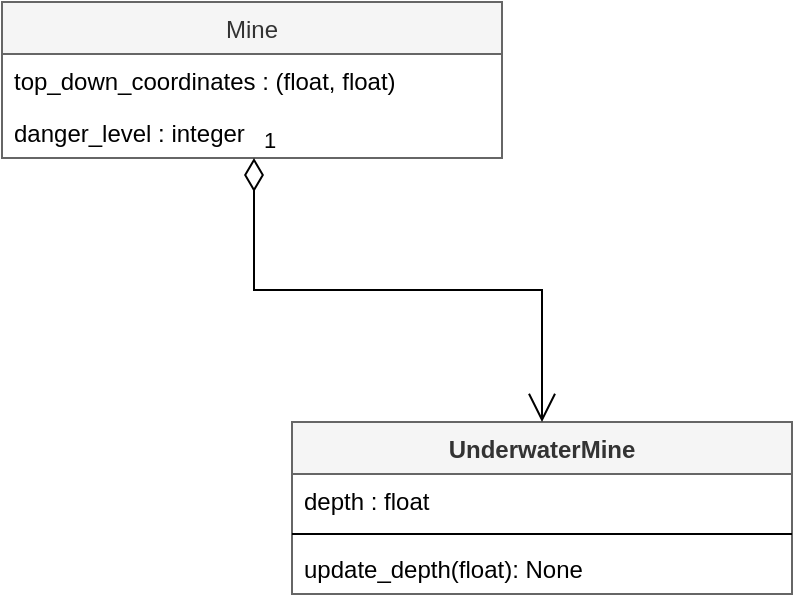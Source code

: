 <mxfile version="20.2.7" type="device"><diagram id="9AvwCyKTO93M8feio29M" name="Page-1"><mxGraphModel dx="1182" dy="732" grid="1" gridSize="10" guides="1" tooltips="1" connect="1" arrows="1" fold="1" page="1" pageScale="1" pageWidth="850" pageHeight="1100" math="0" shadow="0"><root><mxCell id="0"/><mxCell id="1" parent="0"/><mxCell id="sAZ0-IJWfl_ji8psVAmO-1" value="Mine" style="swimlane;fontStyle=0;childLayout=stackLayout;horizontal=1;startSize=26;fillColor=#f5f5f5;horizontalStack=0;resizeParent=1;resizeParentMax=0;resizeLast=0;collapsible=1;marginBottom=0;strokeColor=#666666;fontColor=#333333;" vertex="1" parent="1"><mxGeometry x="20" y="30" width="250" height="78" as="geometry"/></mxCell><mxCell id="sAZ0-IJWfl_ji8psVAmO-2" value="top_down_coordinates : (float, float)" style="text;strokeColor=none;fillColor=none;align=left;verticalAlign=top;spacingLeft=4;spacingRight=4;overflow=hidden;rotatable=0;points=[[0,0.5],[1,0.5]];portConstraint=eastwest;" vertex="1" parent="sAZ0-IJWfl_ji8psVAmO-1"><mxGeometry y="26" width="250" height="26" as="geometry"/></mxCell><mxCell id="sAZ0-IJWfl_ji8psVAmO-3" value="danger_level : integer" style="text;strokeColor=none;fillColor=none;align=left;verticalAlign=top;spacingLeft=4;spacingRight=4;overflow=hidden;rotatable=0;points=[[0,0.5],[1,0.5]];portConstraint=eastwest;" vertex="1" parent="sAZ0-IJWfl_ji8psVAmO-1"><mxGeometry y="52" width="250" height="26" as="geometry"/></mxCell><mxCell id="sAZ0-IJWfl_ji8psVAmO-8" value="UnderwaterMine" style="swimlane;fontStyle=1;align=center;verticalAlign=top;childLayout=stackLayout;horizontal=1;startSize=26;horizontalStack=0;resizeParent=1;resizeParentMax=0;resizeLast=0;collapsible=1;marginBottom=0;fillColor=#f5f5f5;fontColor=#333333;strokeColor=#666666;" vertex="1" parent="1"><mxGeometry x="165" y="240" width="250" height="86" as="geometry"/></mxCell><mxCell id="sAZ0-IJWfl_ji8psVAmO-9" value="depth : float" style="text;strokeColor=none;fillColor=none;align=left;verticalAlign=top;spacingLeft=4;spacingRight=4;overflow=hidden;rotatable=0;points=[[0,0.5],[1,0.5]];portConstraint=eastwest;" vertex="1" parent="sAZ0-IJWfl_ji8psVAmO-8"><mxGeometry y="26" width="250" height="26" as="geometry"/></mxCell><mxCell id="sAZ0-IJWfl_ji8psVAmO-10" value="" style="line;strokeWidth=1;fillColor=none;align=left;verticalAlign=middle;spacingTop=-1;spacingLeft=3;spacingRight=3;rotatable=0;labelPosition=right;points=[];portConstraint=eastwest;" vertex="1" parent="sAZ0-IJWfl_ji8psVAmO-8"><mxGeometry y="52" width="250" height="8" as="geometry"/></mxCell><mxCell id="sAZ0-IJWfl_ji8psVAmO-11" value="update_depth(float): None" style="text;strokeColor=none;fillColor=none;align=left;verticalAlign=top;spacingLeft=4;spacingRight=4;overflow=hidden;rotatable=0;points=[[0,0.5],[1,0.5]];portConstraint=eastwest;" vertex="1" parent="sAZ0-IJWfl_ji8psVAmO-8"><mxGeometry y="60" width="250" height="26" as="geometry"/></mxCell><mxCell id="sAZ0-IJWfl_ji8psVAmO-12" value="1" style="endArrow=open;html=1;endSize=12;startArrow=diamondThin;startSize=14;startFill=0;edgeStyle=orthogonalEdgeStyle;align=left;verticalAlign=bottom;rounded=0;exitX=0.504;exitY=1;exitDx=0;exitDy=0;exitPerimeter=0;entryX=0.5;entryY=0;entryDx=0;entryDy=0;" edge="1" parent="1" source="sAZ0-IJWfl_ji8psVAmO-3" target="sAZ0-IJWfl_ji8psVAmO-8"><mxGeometry x="-1" y="3" relative="1" as="geometry"><mxPoint x="330" y="390" as="sourcePoint"/><mxPoint x="490" y="390" as="targetPoint"/></mxGeometry></mxCell></root></mxGraphModel></diagram></mxfile>